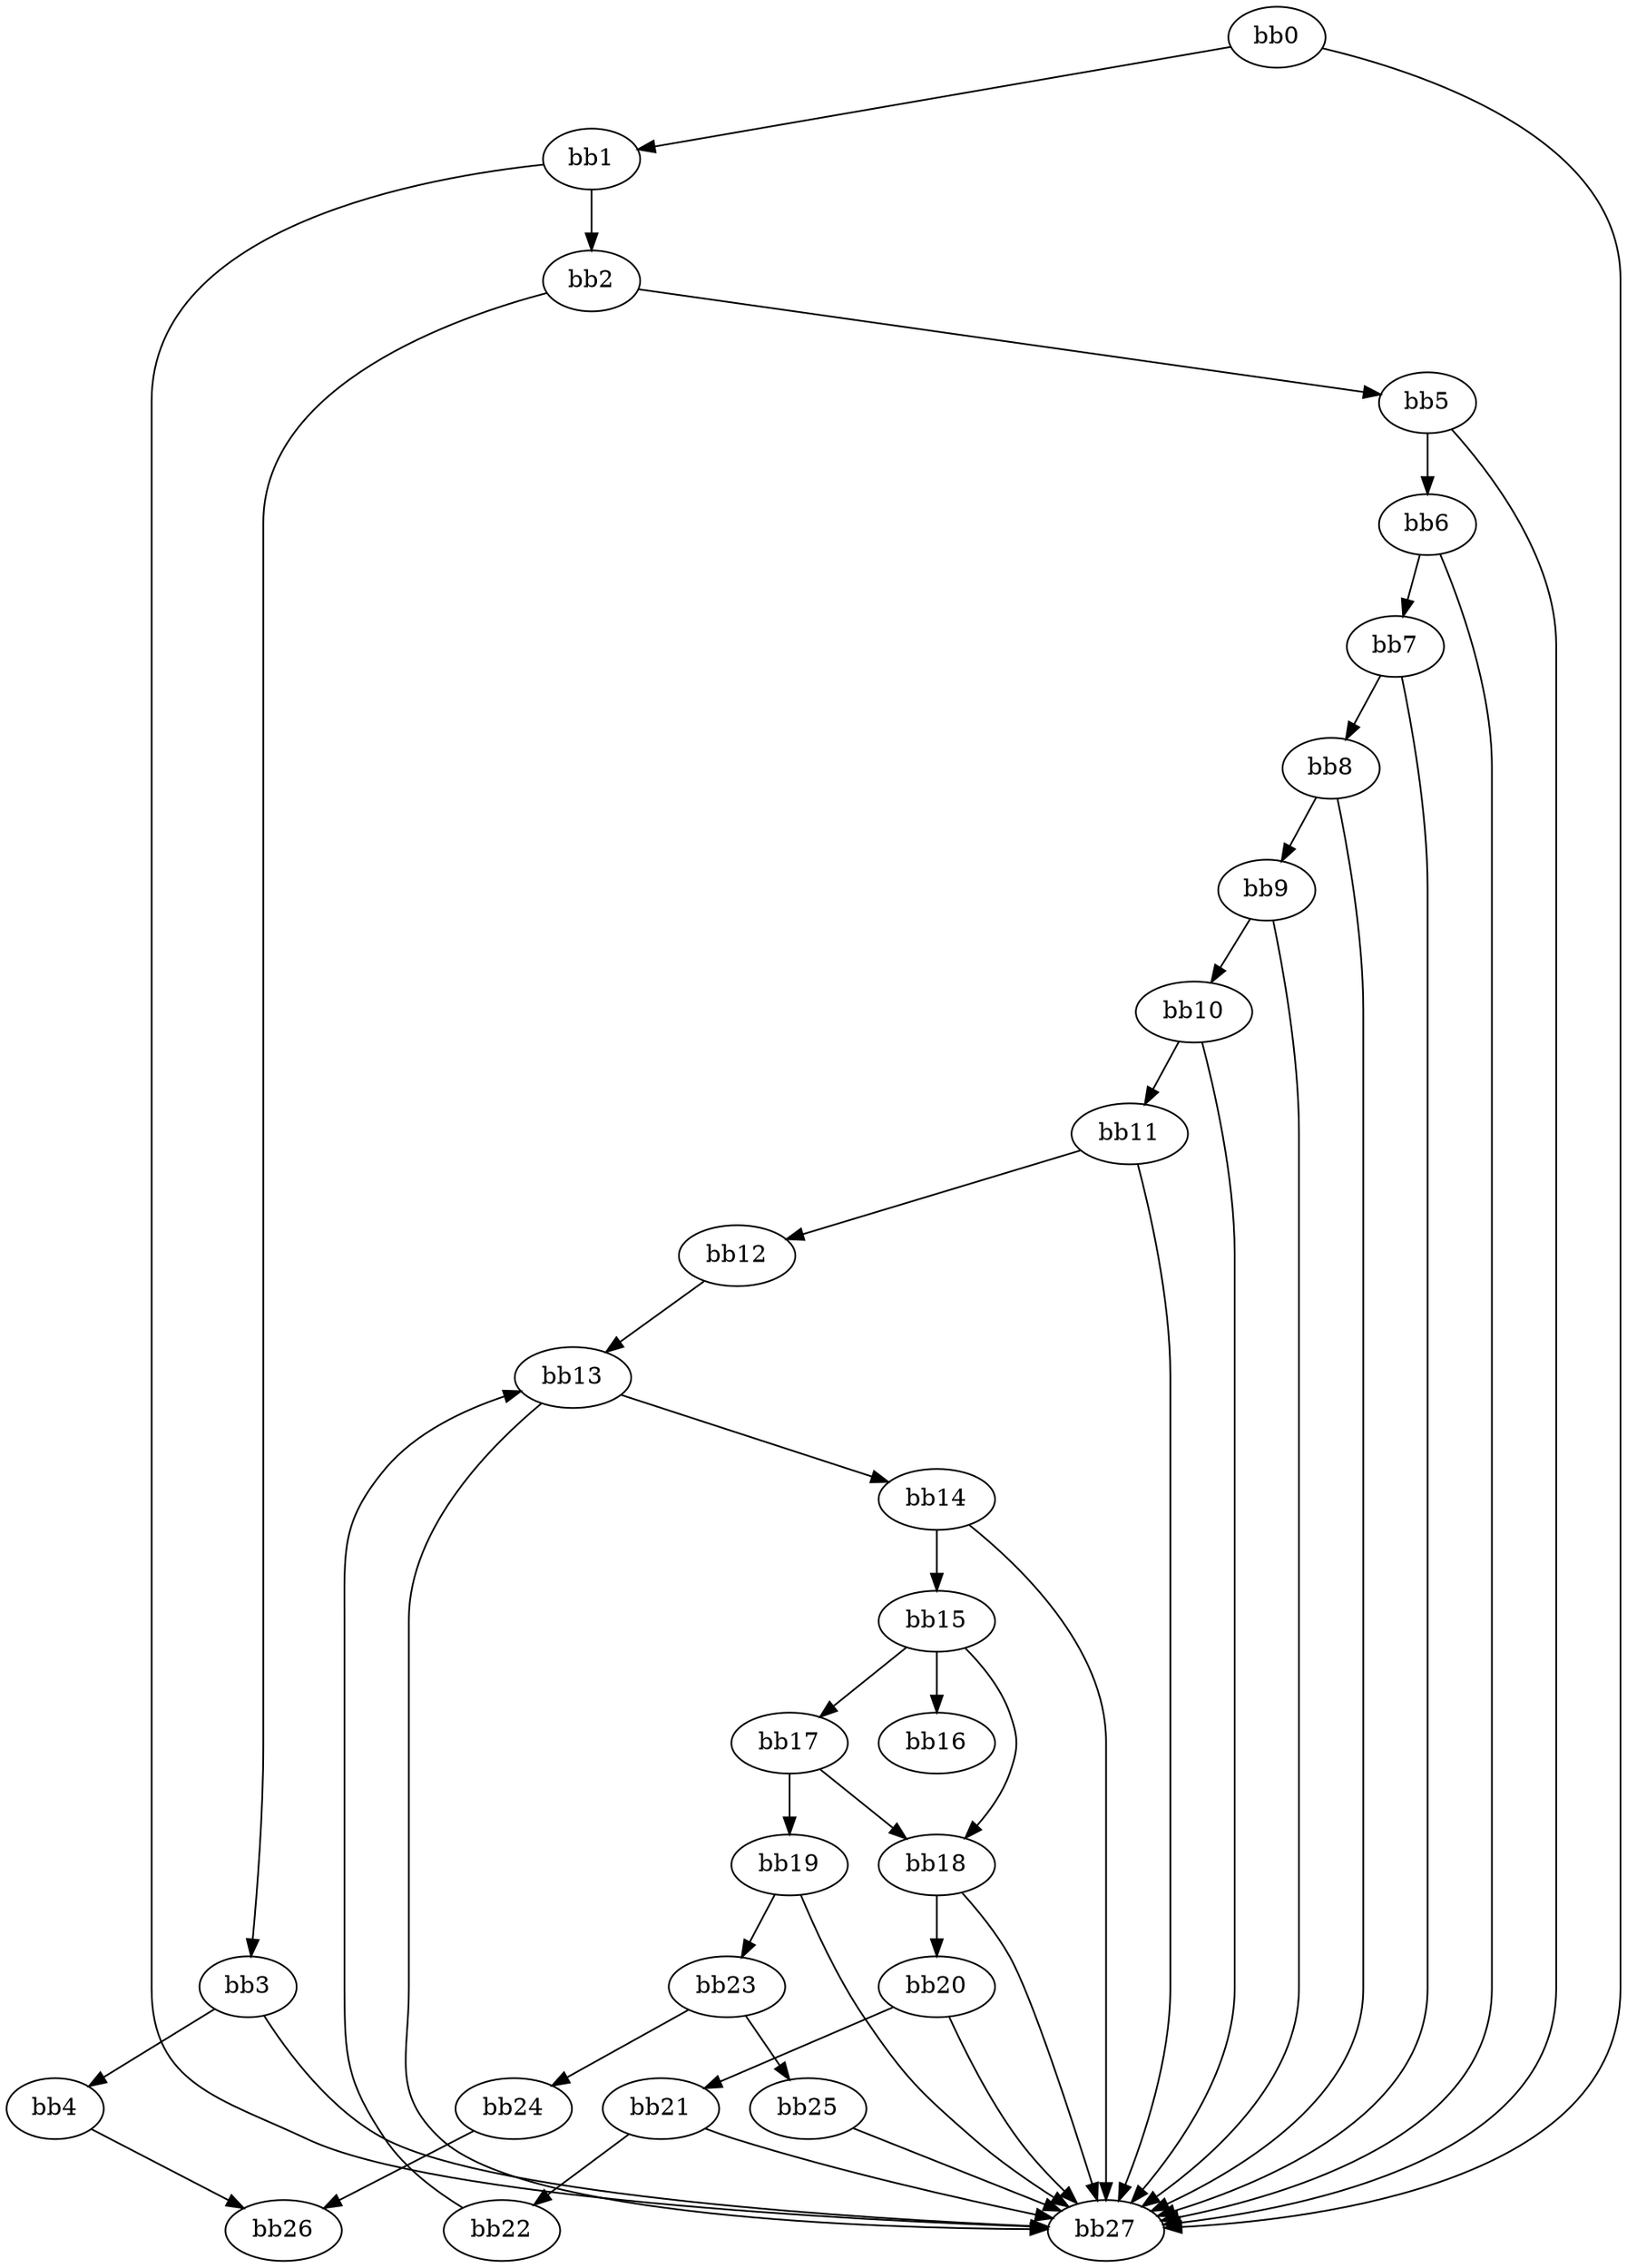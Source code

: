 digraph {
    0 [ label = "bb0\l" ]
    1 [ label = "bb1\l" ]
    2 [ label = "bb2\l" ]
    3 [ label = "bb3\l" ]
    4 [ label = "bb4\l" ]
    5 [ label = "bb5\l" ]
    6 [ label = "bb6\l" ]
    7 [ label = "bb7\l" ]
    8 [ label = "bb8\l" ]
    9 [ label = "bb9\l" ]
    10 [ label = "bb10\l" ]
    11 [ label = "bb11\l" ]
    12 [ label = "bb12\l" ]
    13 [ label = "bb13\l" ]
    14 [ label = "bb14\l" ]
    15 [ label = "bb15\l" ]
    16 [ label = "bb16\l" ]
    17 [ label = "bb17\l" ]
    18 [ label = "bb18\l" ]
    19 [ label = "bb19\l" ]
    20 [ label = "bb20\l" ]
    21 [ label = "bb21\l" ]
    22 [ label = "bb22\l" ]
    23 [ label = "bb23\l" ]
    24 [ label = "bb24\l" ]
    25 [ label = "bb25\l" ]
    26 [ label = "bb26\l" ]
    27 [ label = "bb27\l" ]
    0 -> 1 [ ]
    0 -> 27 [ ]
    1 -> 2 [ ]
    1 -> 27 [ ]
    2 -> 3 [ ]
    2 -> 5 [ ]
    3 -> 4 [ ]
    3 -> 27 [ ]
    4 -> 26 [ ]
    5 -> 6 [ ]
    5 -> 27 [ ]
    6 -> 7 [ ]
    6 -> 27 [ ]
    7 -> 8 [ ]
    7 -> 27 [ ]
    8 -> 9 [ ]
    8 -> 27 [ ]
    9 -> 10 [ ]
    9 -> 27 [ ]
    10 -> 11 [ ]
    10 -> 27 [ ]
    11 -> 12 [ ]
    11 -> 27 [ ]
    12 -> 13 [ ]
    13 -> 14 [ ]
    13 -> 27 [ ]
    14 -> 15 [ ]
    14 -> 27 [ ]
    15 -> 16 [ ]
    15 -> 17 [ ]
    15 -> 18 [ ]
    17 -> 18 [ ]
    17 -> 19 [ ]
    18 -> 20 [ ]
    18 -> 27 [ ]
    19 -> 23 [ ]
    19 -> 27 [ ]
    20 -> 21 [ ]
    20 -> 27 [ ]
    21 -> 22 [ ]
    21 -> 27 [ ]
    22 -> 13 [ ]
    23 -> 24 [ ]
    23 -> 25 [ ]
    24 -> 26 [ ]
    25 -> 27 [ ]
}

